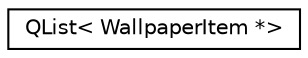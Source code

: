 digraph "类继承关系图"
{
  edge [fontname="Helvetica",fontsize="10",labelfontname="Helvetica",labelfontsize="10"];
  node [fontname="Helvetica",fontsize="10",shape=record];
  rankdir="LR";
  Node0 [label="QList\< WallpaperItem *\>",height=0.2,width=0.4,color="black", fillcolor="white", style="filled",URL="$class_q_list.html"];
}
